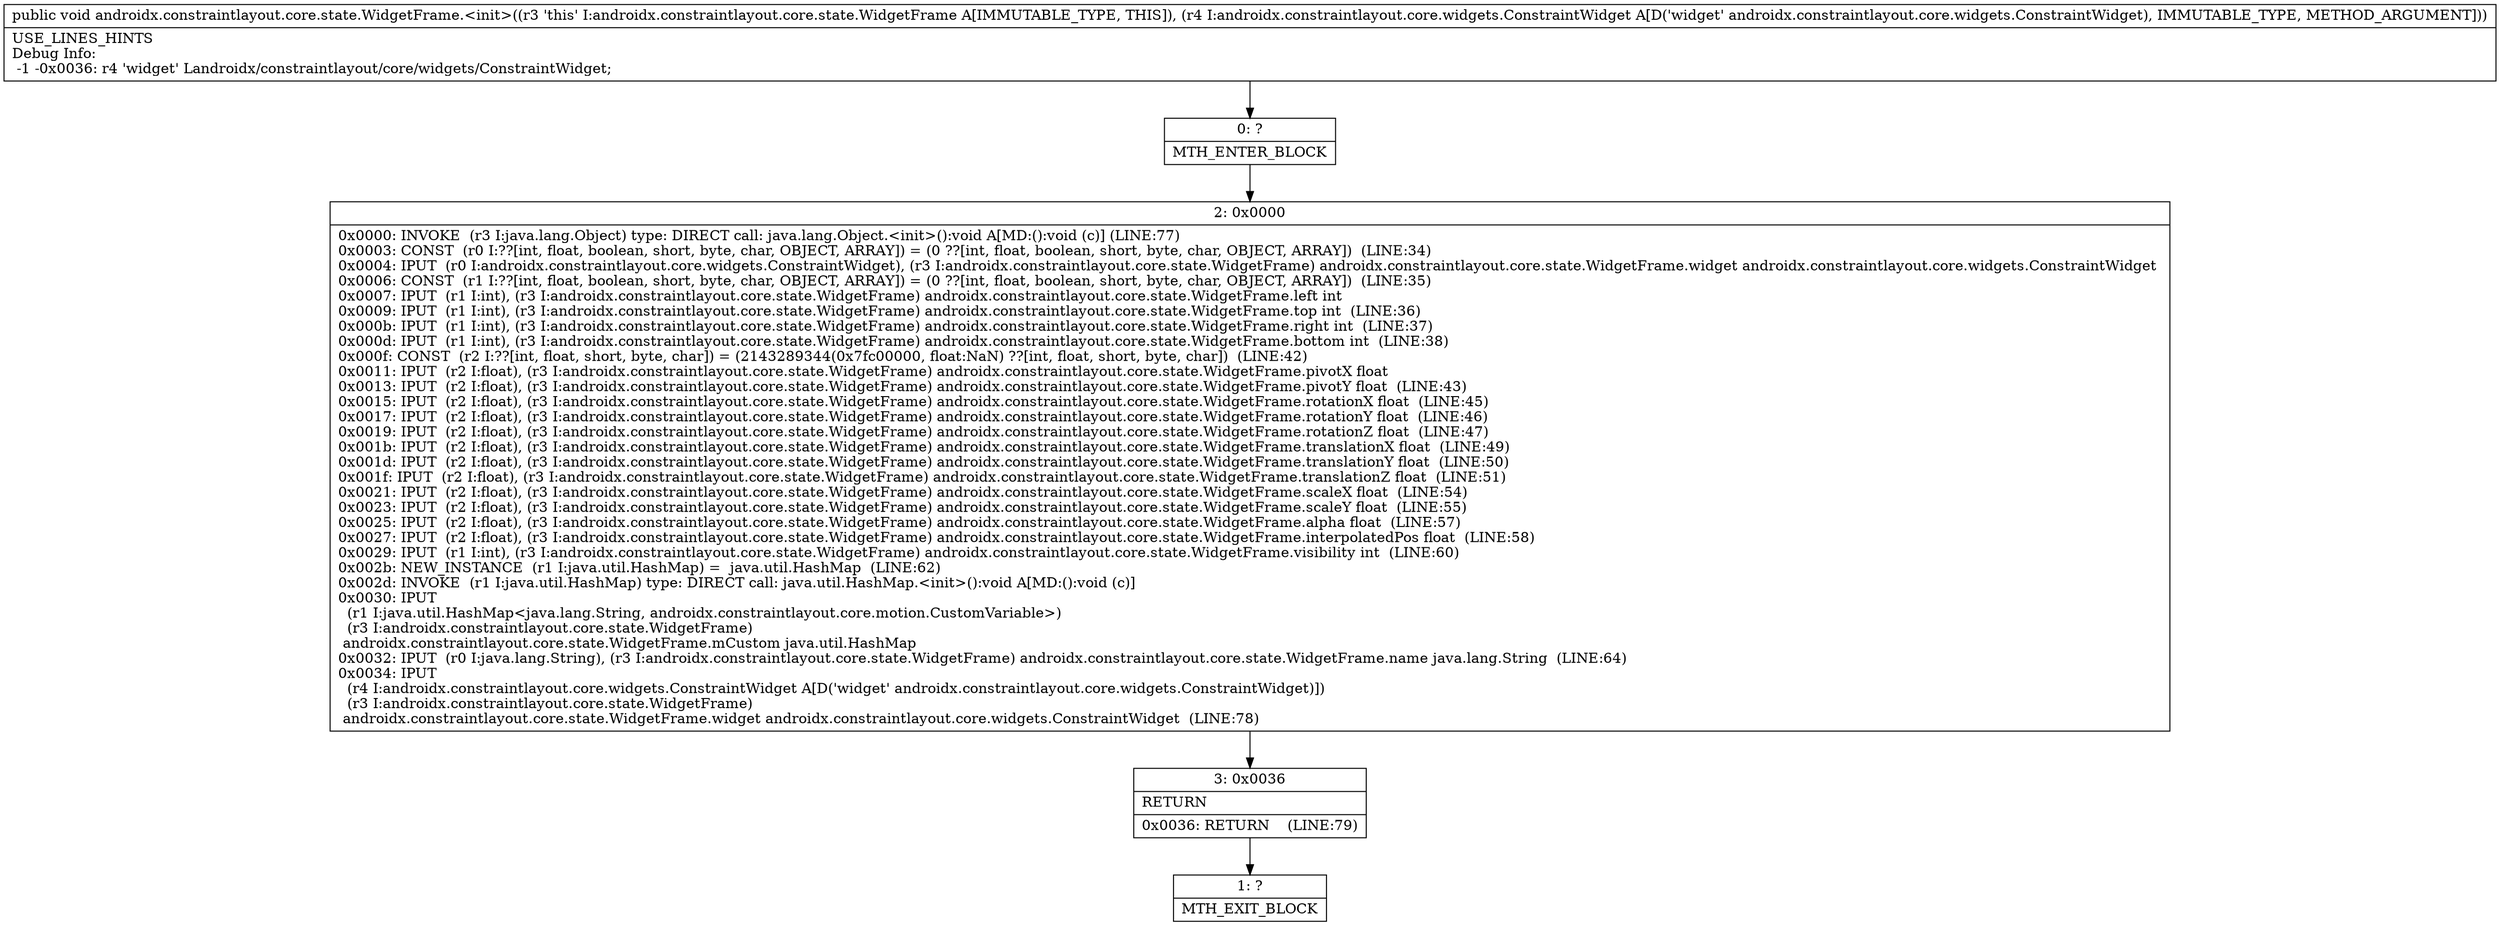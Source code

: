 digraph "CFG forandroidx.constraintlayout.core.state.WidgetFrame.\<init\>(Landroidx\/constraintlayout\/core\/widgets\/ConstraintWidget;)V" {
Node_0 [shape=record,label="{0\:\ ?|MTH_ENTER_BLOCK\l}"];
Node_2 [shape=record,label="{2\:\ 0x0000|0x0000: INVOKE  (r3 I:java.lang.Object) type: DIRECT call: java.lang.Object.\<init\>():void A[MD:():void (c)] (LINE:77)\l0x0003: CONST  (r0 I:??[int, float, boolean, short, byte, char, OBJECT, ARRAY]) = (0 ??[int, float, boolean, short, byte, char, OBJECT, ARRAY])  (LINE:34)\l0x0004: IPUT  (r0 I:androidx.constraintlayout.core.widgets.ConstraintWidget), (r3 I:androidx.constraintlayout.core.state.WidgetFrame) androidx.constraintlayout.core.state.WidgetFrame.widget androidx.constraintlayout.core.widgets.ConstraintWidget \l0x0006: CONST  (r1 I:??[int, float, boolean, short, byte, char, OBJECT, ARRAY]) = (0 ??[int, float, boolean, short, byte, char, OBJECT, ARRAY])  (LINE:35)\l0x0007: IPUT  (r1 I:int), (r3 I:androidx.constraintlayout.core.state.WidgetFrame) androidx.constraintlayout.core.state.WidgetFrame.left int \l0x0009: IPUT  (r1 I:int), (r3 I:androidx.constraintlayout.core.state.WidgetFrame) androidx.constraintlayout.core.state.WidgetFrame.top int  (LINE:36)\l0x000b: IPUT  (r1 I:int), (r3 I:androidx.constraintlayout.core.state.WidgetFrame) androidx.constraintlayout.core.state.WidgetFrame.right int  (LINE:37)\l0x000d: IPUT  (r1 I:int), (r3 I:androidx.constraintlayout.core.state.WidgetFrame) androidx.constraintlayout.core.state.WidgetFrame.bottom int  (LINE:38)\l0x000f: CONST  (r2 I:??[int, float, short, byte, char]) = (2143289344(0x7fc00000, float:NaN) ??[int, float, short, byte, char])  (LINE:42)\l0x0011: IPUT  (r2 I:float), (r3 I:androidx.constraintlayout.core.state.WidgetFrame) androidx.constraintlayout.core.state.WidgetFrame.pivotX float \l0x0013: IPUT  (r2 I:float), (r3 I:androidx.constraintlayout.core.state.WidgetFrame) androidx.constraintlayout.core.state.WidgetFrame.pivotY float  (LINE:43)\l0x0015: IPUT  (r2 I:float), (r3 I:androidx.constraintlayout.core.state.WidgetFrame) androidx.constraintlayout.core.state.WidgetFrame.rotationX float  (LINE:45)\l0x0017: IPUT  (r2 I:float), (r3 I:androidx.constraintlayout.core.state.WidgetFrame) androidx.constraintlayout.core.state.WidgetFrame.rotationY float  (LINE:46)\l0x0019: IPUT  (r2 I:float), (r3 I:androidx.constraintlayout.core.state.WidgetFrame) androidx.constraintlayout.core.state.WidgetFrame.rotationZ float  (LINE:47)\l0x001b: IPUT  (r2 I:float), (r3 I:androidx.constraintlayout.core.state.WidgetFrame) androidx.constraintlayout.core.state.WidgetFrame.translationX float  (LINE:49)\l0x001d: IPUT  (r2 I:float), (r3 I:androidx.constraintlayout.core.state.WidgetFrame) androidx.constraintlayout.core.state.WidgetFrame.translationY float  (LINE:50)\l0x001f: IPUT  (r2 I:float), (r3 I:androidx.constraintlayout.core.state.WidgetFrame) androidx.constraintlayout.core.state.WidgetFrame.translationZ float  (LINE:51)\l0x0021: IPUT  (r2 I:float), (r3 I:androidx.constraintlayout.core.state.WidgetFrame) androidx.constraintlayout.core.state.WidgetFrame.scaleX float  (LINE:54)\l0x0023: IPUT  (r2 I:float), (r3 I:androidx.constraintlayout.core.state.WidgetFrame) androidx.constraintlayout.core.state.WidgetFrame.scaleY float  (LINE:55)\l0x0025: IPUT  (r2 I:float), (r3 I:androidx.constraintlayout.core.state.WidgetFrame) androidx.constraintlayout.core.state.WidgetFrame.alpha float  (LINE:57)\l0x0027: IPUT  (r2 I:float), (r3 I:androidx.constraintlayout.core.state.WidgetFrame) androidx.constraintlayout.core.state.WidgetFrame.interpolatedPos float  (LINE:58)\l0x0029: IPUT  (r1 I:int), (r3 I:androidx.constraintlayout.core.state.WidgetFrame) androidx.constraintlayout.core.state.WidgetFrame.visibility int  (LINE:60)\l0x002b: NEW_INSTANCE  (r1 I:java.util.HashMap) =  java.util.HashMap  (LINE:62)\l0x002d: INVOKE  (r1 I:java.util.HashMap) type: DIRECT call: java.util.HashMap.\<init\>():void A[MD:():void (c)]\l0x0030: IPUT  \l  (r1 I:java.util.HashMap\<java.lang.String, androidx.constraintlayout.core.motion.CustomVariable\>)\l  (r3 I:androidx.constraintlayout.core.state.WidgetFrame)\l androidx.constraintlayout.core.state.WidgetFrame.mCustom java.util.HashMap \l0x0032: IPUT  (r0 I:java.lang.String), (r3 I:androidx.constraintlayout.core.state.WidgetFrame) androidx.constraintlayout.core.state.WidgetFrame.name java.lang.String  (LINE:64)\l0x0034: IPUT  \l  (r4 I:androidx.constraintlayout.core.widgets.ConstraintWidget A[D('widget' androidx.constraintlayout.core.widgets.ConstraintWidget)])\l  (r3 I:androidx.constraintlayout.core.state.WidgetFrame)\l androidx.constraintlayout.core.state.WidgetFrame.widget androidx.constraintlayout.core.widgets.ConstraintWidget  (LINE:78)\l}"];
Node_3 [shape=record,label="{3\:\ 0x0036|RETURN\l|0x0036: RETURN    (LINE:79)\l}"];
Node_1 [shape=record,label="{1\:\ ?|MTH_EXIT_BLOCK\l}"];
MethodNode[shape=record,label="{public void androidx.constraintlayout.core.state.WidgetFrame.\<init\>((r3 'this' I:androidx.constraintlayout.core.state.WidgetFrame A[IMMUTABLE_TYPE, THIS]), (r4 I:androidx.constraintlayout.core.widgets.ConstraintWidget A[D('widget' androidx.constraintlayout.core.widgets.ConstraintWidget), IMMUTABLE_TYPE, METHOD_ARGUMENT]))  | USE_LINES_HINTS\lDebug Info:\l  \-1 \-0x0036: r4 'widget' Landroidx\/constraintlayout\/core\/widgets\/ConstraintWidget;\l}"];
MethodNode -> Node_0;Node_0 -> Node_2;
Node_2 -> Node_3;
Node_3 -> Node_1;
}


